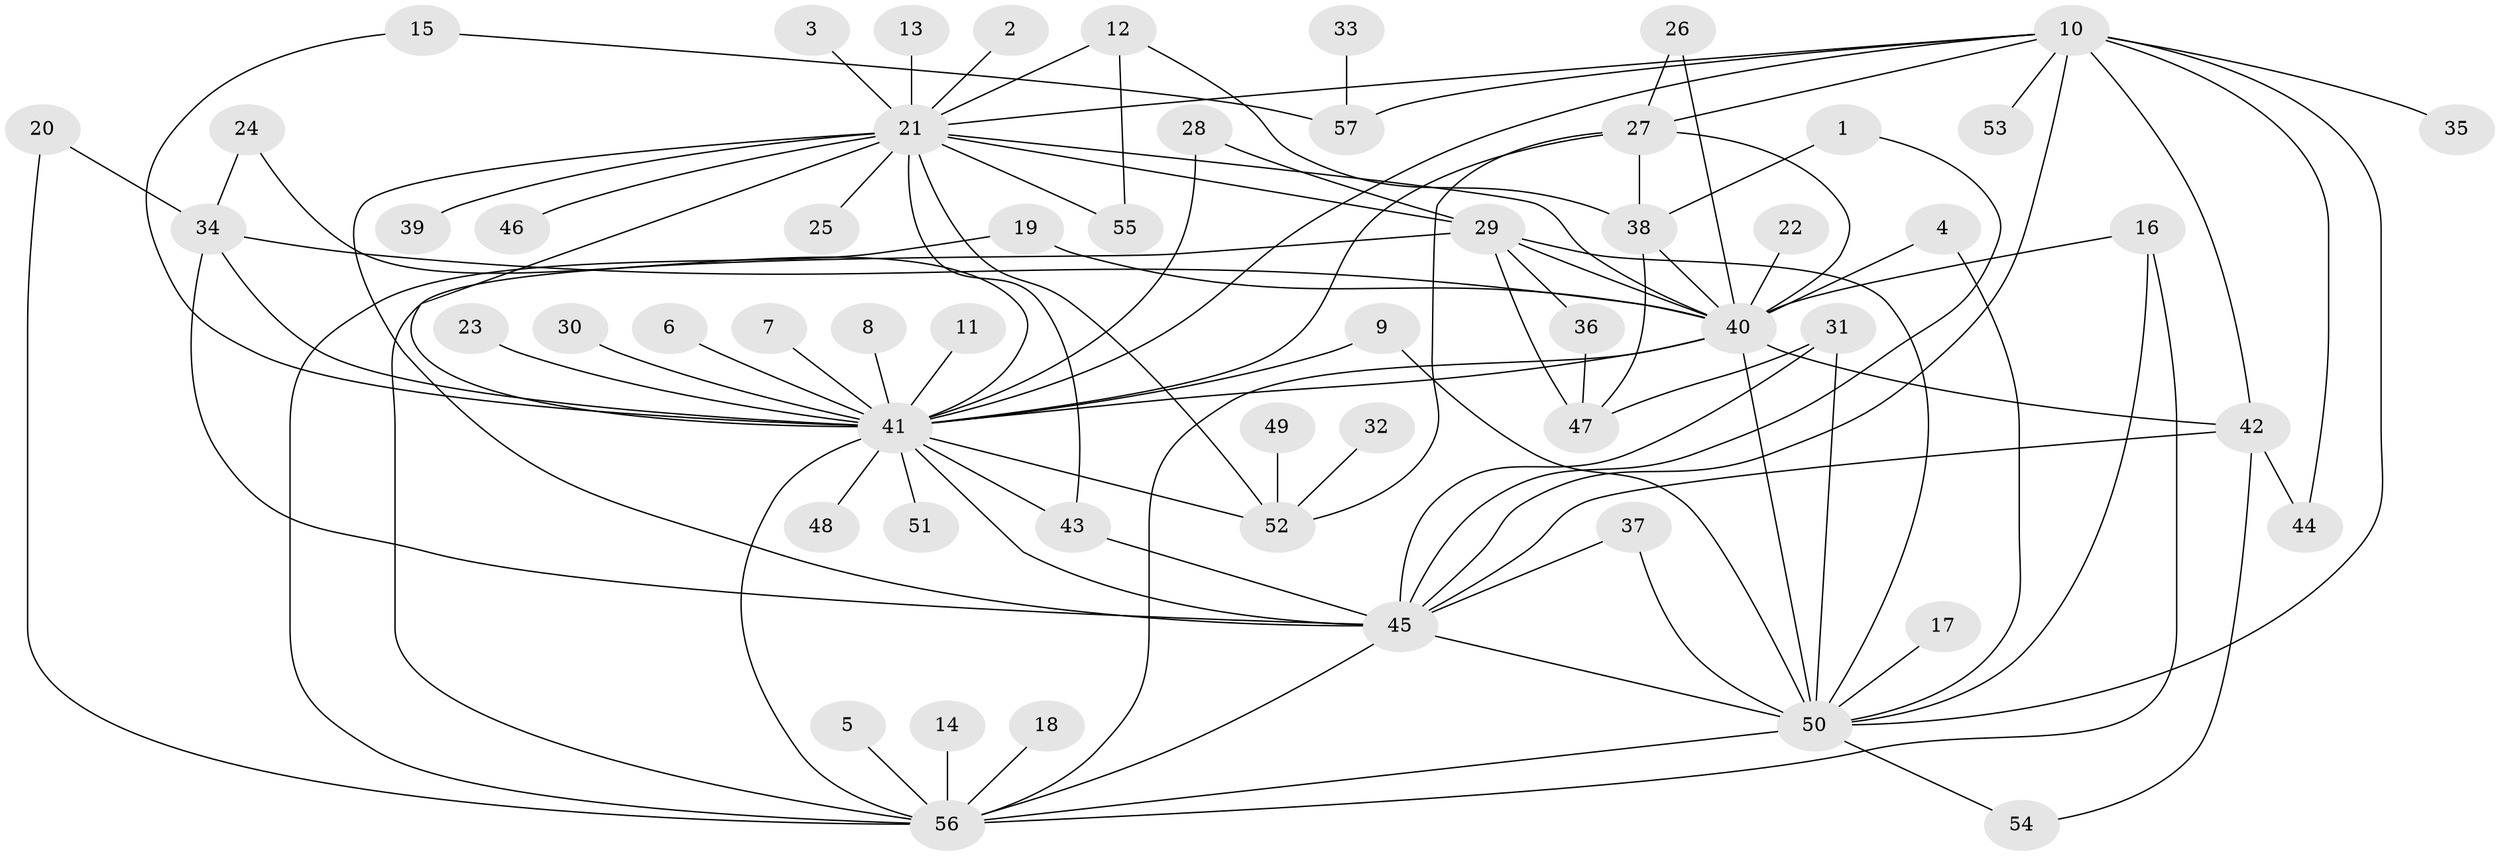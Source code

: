// original degree distribution, {19: 0.008771929824561403, 13: 0.008771929824561403, 17: 0.008771929824561403, 27: 0.008771929824561403, 20: 0.008771929824561403, 2: 0.23684210526315788, 9: 0.017543859649122806, 1: 0.5087719298245614, 3: 0.09649122807017543, 7: 0.008771929824561403, 14: 0.008771929824561403, 6: 0.02631578947368421, 4: 0.03508771929824561, 15: 0.008771929824561403, 5: 0.008771929824561403}
// Generated by graph-tools (version 1.1) at 2025/45/03/06/25 01:45:10]
// undirected, 57 vertices, 99 edges
graph export_dot {
graph [start="1"]
  node [color=gray90,style=filled];
  1;
  2;
  3;
  4;
  5;
  6;
  7;
  8;
  9;
  10;
  11;
  12;
  13;
  14;
  15;
  16;
  17;
  18;
  19;
  20;
  21;
  22;
  23;
  24;
  25;
  26;
  27;
  28;
  29;
  30;
  31;
  32;
  33;
  34;
  35;
  36;
  37;
  38;
  39;
  40;
  41;
  42;
  43;
  44;
  45;
  46;
  47;
  48;
  49;
  50;
  51;
  52;
  53;
  54;
  55;
  56;
  57;
  1 -- 38 [weight=1.0];
  1 -- 45 [weight=1.0];
  2 -- 21 [weight=1.0];
  3 -- 21 [weight=1.0];
  4 -- 40 [weight=1.0];
  4 -- 50 [weight=1.0];
  5 -- 56 [weight=1.0];
  6 -- 41 [weight=1.0];
  7 -- 41 [weight=1.0];
  8 -- 41 [weight=1.0];
  9 -- 41 [weight=1.0];
  9 -- 50 [weight=1.0];
  10 -- 21 [weight=1.0];
  10 -- 27 [weight=1.0];
  10 -- 35 [weight=1.0];
  10 -- 41 [weight=1.0];
  10 -- 42 [weight=1.0];
  10 -- 44 [weight=2.0];
  10 -- 45 [weight=1.0];
  10 -- 50 [weight=1.0];
  10 -- 53 [weight=1.0];
  10 -- 57 [weight=1.0];
  11 -- 41 [weight=1.0];
  12 -- 21 [weight=1.0];
  12 -- 38 [weight=1.0];
  12 -- 55 [weight=1.0];
  13 -- 21 [weight=1.0];
  14 -- 56 [weight=1.0];
  15 -- 41 [weight=1.0];
  15 -- 57 [weight=1.0];
  16 -- 40 [weight=1.0];
  16 -- 50 [weight=1.0];
  16 -- 56 [weight=1.0];
  17 -- 50 [weight=1.0];
  18 -- 56 [weight=1.0];
  19 -- 40 [weight=1.0];
  19 -- 56 [weight=1.0];
  20 -- 34 [weight=1.0];
  20 -- 56 [weight=1.0];
  21 -- 25 [weight=1.0];
  21 -- 29 [weight=1.0];
  21 -- 39 [weight=1.0];
  21 -- 40 [weight=1.0];
  21 -- 41 [weight=1.0];
  21 -- 43 [weight=1.0];
  21 -- 45 [weight=1.0];
  21 -- 46 [weight=1.0];
  21 -- 52 [weight=1.0];
  21 -- 55 [weight=1.0];
  22 -- 40 [weight=1.0];
  23 -- 41 [weight=1.0];
  24 -- 34 [weight=1.0];
  24 -- 41 [weight=1.0];
  26 -- 27 [weight=1.0];
  26 -- 40 [weight=1.0];
  27 -- 38 [weight=1.0];
  27 -- 40 [weight=1.0];
  27 -- 41 [weight=1.0];
  27 -- 52 [weight=1.0];
  28 -- 29 [weight=1.0];
  28 -- 41 [weight=1.0];
  29 -- 36 [weight=1.0];
  29 -- 40 [weight=1.0];
  29 -- 47 [weight=1.0];
  29 -- 50 [weight=1.0];
  29 -- 56 [weight=1.0];
  30 -- 41 [weight=1.0];
  31 -- 45 [weight=1.0];
  31 -- 47 [weight=1.0];
  31 -- 50 [weight=1.0];
  32 -- 52 [weight=1.0];
  33 -- 57 [weight=1.0];
  34 -- 40 [weight=1.0];
  34 -- 41 [weight=2.0];
  34 -- 45 [weight=1.0];
  36 -- 47 [weight=1.0];
  37 -- 45 [weight=1.0];
  37 -- 50 [weight=2.0];
  38 -- 40 [weight=1.0];
  38 -- 47 [weight=1.0];
  40 -- 41 [weight=1.0];
  40 -- 42 [weight=1.0];
  40 -- 50 [weight=1.0];
  40 -- 56 [weight=1.0];
  41 -- 43 [weight=1.0];
  41 -- 45 [weight=1.0];
  41 -- 48 [weight=1.0];
  41 -- 51 [weight=1.0];
  41 -- 52 [weight=1.0];
  41 -- 56 [weight=1.0];
  42 -- 44 [weight=1.0];
  42 -- 45 [weight=1.0];
  42 -- 54 [weight=1.0];
  43 -- 45 [weight=1.0];
  45 -- 50 [weight=1.0];
  45 -- 56 [weight=1.0];
  49 -- 52 [weight=1.0];
  50 -- 54 [weight=1.0];
  50 -- 56 [weight=1.0];
}
